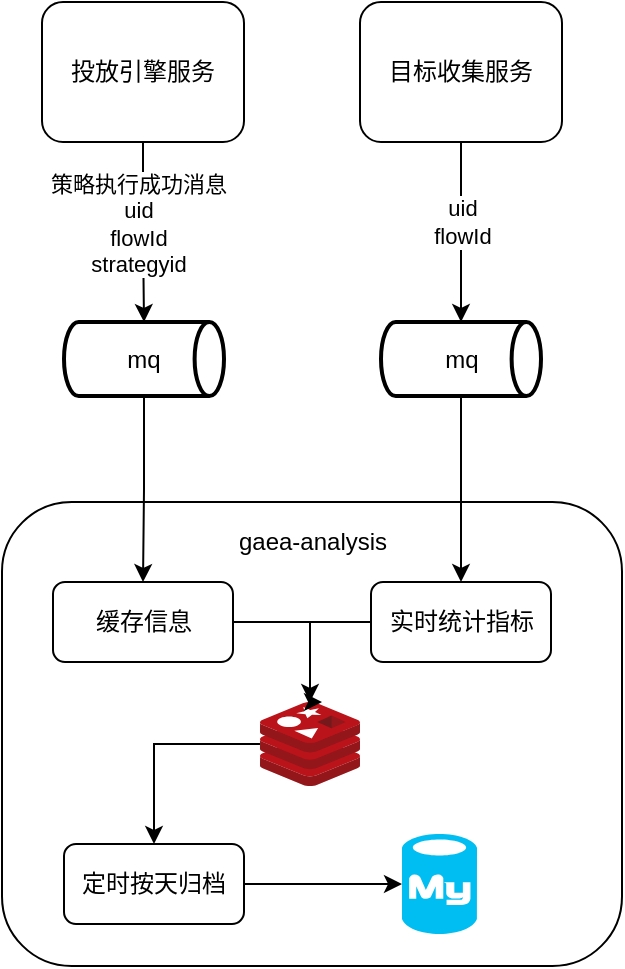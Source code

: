 <mxfile version="17.2.4" type="github">
  <diagram id="DnCrPCSvskG4g3Pes6BI" name="Page-1">
    <mxGraphModel dx="1298" dy="834" grid="1" gridSize="10" guides="1" tooltips="1" connect="1" arrows="1" fold="1" page="1" pageScale="1" pageWidth="827" pageHeight="1169" math="0" shadow="0">
      <root>
        <mxCell id="0" />
        <mxCell id="1" parent="0" />
        <mxCell id="Teyx6J67g57r5b13pueS-1" value="" style="rounded=1;whiteSpace=wrap;html=1;" vertex="1" parent="1">
          <mxGeometry x="40" y="290" width="310" height="232" as="geometry" />
        </mxCell>
        <mxCell id="Teyx6J67g57r5b13pueS-2" value="" style="edgeStyle=orthogonalEdgeStyle;rounded=0;orthogonalLoop=1;jettySize=auto;html=1;" edge="1" parent="1" source="Teyx6J67g57r5b13pueS-22" target="Teyx6J67g57r5b13pueS-15">
          <mxGeometry relative="1" as="geometry">
            <mxPoint x="111" y="238.5" as="sourcePoint" />
          </mxGeometry>
        </mxCell>
        <mxCell id="Teyx6J67g57r5b13pueS-3" style="edgeStyle=orthogonalEdgeStyle;rounded=0;orthogonalLoop=1;jettySize=auto;html=1;entryX=0.5;entryY=0;entryDx=0;entryDy=0;" edge="1" parent="1" source="Teyx6J67g57r5b13pueS-4" target="Teyx6J67g57r5b13pueS-20">
          <mxGeometry relative="1" as="geometry" />
        </mxCell>
        <mxCell id="Teyx6J67g57r5b13pueS-4" value="" style="sketch=0;aspect=fixed;html=1;points=[];align=center;image;fontSize=12;image=img/lib/mscae/Cache_Redis_Product.svg;" vertex="1" parent="1">
          <mxGeometry x="169" y="390" width="50" height="42" as="geometry" />
        </mxCell>
        <mxCell id="Teyx6J67g57r5b13pueS-5" value="" style="verticalLabelPosition=bottom;html=1;verticalAlign=top;align=center;strokeColor=none;fillColor=#00BEF2;shape=mxgraph.azure.mysql_database;" vertex="1" parent="1">
          <mxGeometry x="240" y="456" width="37.5" height="50" as="geometry" />
        </mxCell>
        <mxCell id="Teyx6J67g57r5b13pueS-6" value="" style="edgeStyle=orthogonalEdgeStyle;rounded=0;orthogonalLoop=1;jettySize=auto;html=1;" edge="1" parent="1" source="Teyx6J67g57r5b13pueS-7" target="Teyx6J67g57r5b13pueS-17">
          <mxGeometry relative="1" as="geometry" />
        </mxCell>
        <mxCell id="Teyx6J67g57r5b13pueS-7" value="mq" style="strokeWidth=2;html=1;shape=mxgraph.flowchart.direct_data;whiteSpace=wrap;" vertex="1" parent="1">
          <mxGeometry x="229.5" y="200" width="80" height="37" as="geometry" />
        </mxCell>
        <mxCell id="Teyx6J67g57r5b13pueS-8" value="" style="edgeStyle=orthogonalEdgeStyle;rounded=0;orthogonalLoop=1;jettySize=auto;html=1;entryX=0.5;entryY=0;entryDx=0;entryDy=0;entryPerimeter=0;" edge="1" parent="1" source="Teyx6J67g57r5b13pueS-10" target="Teyx6J67g57r5b13pueS-22">
          <mxGeometry relative="1" as="geometry">
            <mxPoint x="111" y="198.5" as="targetPoint" />
          </mxGeometry>
        </mxCell>
        <mxCell id="Teyx6J67g57r5b13pueS-9" value="策略执行成功消息&lt;br&gt;uid&lt;br&gt;flowId&lt;br&gt;strategyid" style="edgeLabel;html=1;align=center;verticalAlign=middle;resizable=0;points=[];" vertex="1" connectable="0" parent="Teyx6J67g57r5b13pueS-8">
          <mxGeometry x="0.124" y="-3" relative="1" as="geometry">
            <mxPoint y="-10" as="offset" />
          </mxGeometry>
        </mxCell>
        <mxCell id="Teyx6J67g57r5b13pueS-10" value="投放引擎服务" style="rounded=1;whiteSpace=wrap;html=1;" vertex="1" parent="1">
          <mxGeometry x="60" y="40" width="101" height="70" as="geometry" />
        </mxCell>
        <mxCell id="Teyx6J67g57r5b13pueS-11" value="" style="edgeStyle=orthogonalEdgeStyle;rounded=0;orthogonalLoop=1;jettySize=auto;html=1;" edge="1" parent="1" source="Teyx6J67g57r5b13pueS-13" target="Teyx6J67g57r5b13pueS-7">
          <mxGeometry relative="1" as="geometry" />
        </mxCell>
        <mxCell id="Teyx6J67g57r5b13pueS-12" value="uid&lt;br&gt;flowId" style="edgeLabel;html=1;align=center;verticalAlign=middle;resizable=0;points=[];" vertex="1" connectable="0" parent="Teyx6J67g57r5b13pueS-11">
          <mxGeometry x="-0.356" y="2" relative="1" as="geometry">
            <mxPoint x="-2" y="11" as="offset" />
          </mxGeometry>
        </mxCell>
        <mxCell id="Teyx6J67g57r5b13pueS-13" value="目标收集服务" style="rounded=1;whiteSpace=wrap;html=1;" vertex="1" parent="1">
          <mxGeometry x="219" y="40" width="101" height="70" as="geometry" />
        </mxCell>
        <mxCell id="Teyx6J67g57r5b13pueS-14" style="edgeStyle=orthogonalEdgeStyle;rounded=0;orthogonalLoop=1;jettySize=auto;html=1;" edge="1" parent="1" source="Teyx6J67g57r5b13pueS-15" target="Teyx6J67g57r5b13pueS-4">
          <mxGeometry relative="1" as="geometry" />
        </mxCell>
        <mxCell id="Teyx6J67g57r5b13pueS-15" value="缓存信息" style="rounded=1;whiteSpace=wrap;html=1;" vertex="1" parent="1">
          <mxGeometry x="65.5" y="330" width="90" height="40" as="geometry" />
        </mxCell>
        <mxCell id="Teyx6J67g57r5b13pueS-16" style="edgeStyle=orthogonalEdgeStyle;rounded=0;orthogonalLoop=1;jettySize=auto;html=1;entryX=0.62;entryY=0;entryDx=0;entryDy=0;entryPerimeter=0;" edge="1" parent="1" source="Teyx6J67g57r5b13pueS-17" target="Teyx6J67g57r5b13pueS-4">
          <mxGeometry relative="1" as="geometry">
            <Array as="points">
              <mxPoint x="194" y="350" />
              <mxPoint x="194" y="390" />
            </Array>
          </mxGeometry>
        </mxCell>
        <mxCell id="Teyx6J67g57r5b13pueS-17" value="实时统计指标" style="rounded=1;whiteSpace=wrap;html=1;" vertex="1" parent="1">
          <mxGeometry x="224.5" y="330" width="90" height="40" as="geometry" />
        </mxCell>
        <mxCell id="Teyx6J67g57r5b13pueS-18" value="gaea-analysis" style="text;html=1;align=center;verticalAlign=middle;resizable=0;points=[];autosize=1;strokeColor=none;fillColor=none;" vertex="1" parent="1">
          <mxGeometry x="150" y="300" width="90" height="20" as="geometry" />
        </mxCell>
        <mxCell id="Teyx6J67g57r5b13pueS-19" value="" style="edgeStyle=orthogonalEdgeStyle;rounded=0;orthogonalLoop=1;jettySize=auto;html=1;" edge="1" parent="1" source="Teyx6J67g57r5b13pueS-20" target="Teyx6J67g57r5b13pueS-5">
          <mxGeometry relative="1" as="geometry" />
        </mxCell>
        <mxCell id="Teyx6J67g57r5b13pueS-20" value="定时按天归档" style="rounded=1;whiteSpace=wrap;html=1;" vertex="1" parent="1">
          <mxGeometry x="71" y="461" width="90" height="40" as="geometry" />
        </mxCell>
        <mxCell id="Teyx6J67g57r5b13pueS-22" value="mq" style="strokeWidth=2;html=1;shape=mxgraph.flowchart.direct_data;whiteSpace=wrap;" vertex="1" parent="1">
          <mxGeometry x="71" y="200" width="80" height="37" as="geometry" />
        </mxCell>
      </root>
    </mxGraphModel>
  </diagram>
</mxfile>
